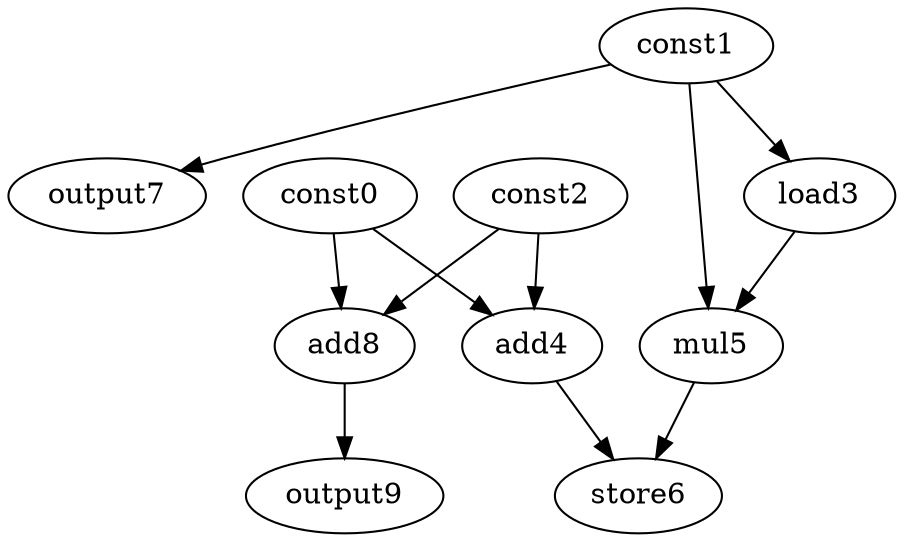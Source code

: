 digraph G { 
const0[opcode=const]; 
const1[opcode=const]; 
const2[opcode=const]; 
load3[opcode=load]; 
add4[opcode=add]; 
mul5[opcode=mul]; 
store6[opcode=store]; 
output7[opcode=output]; 
add8[opcode=add]; 
output9[opcode=output]; 
const1->load3[operand=0];
const0->add4[operand=0];
const2->add4[operand=1];
const1->output7[operand=0];
const0->add8[operand=0];
const2->add8[operand=1];
const1->mul5[operand=0];
load3->mul5[operand=1];
add8->output9[operand=0];
add4->store6[operand=0];
mul5->store6[operand=1];
}
